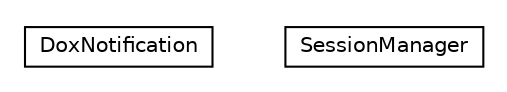 #!/usr/local/bin/dot
#
# Class diagram 
# Generated by UMLGraph version R5_6-24-gf6e263 (http://www.umlgraph.org/)
#

digraph G {
	edge [fontname="Helvetica",fontsize=10,labelfontname="Helvetica",labelfontsize=10];
	node [fontname="Helvetica",fontsize=10,shape=plaintext];
	nodesep=0.25;
	ranksep=0.5;
	// net.trajano.doxdb.ws.DoxNotification
	c44 [label=<<table title="net.trajano.doxdb.ws.DoxNotification" border="0" cellborder="1" cellspacing="0" cellpadding="2" port="p" href="./DoxNotification.html">
		<tr><td><table border="0" cellspacing="0" cellpadding="1">
<tr><td align="center" balign="center"> DoxNotification </td></tr>
		</table></td></tr>
		</table>>, URL="./DoxNotification.html", fontname="Helvetica", fontcolor="black", fontsize=10.0];
	// net.trajano.doxdb.ws.SessionManager
	c45 [label=<<table title="net.trajano.doxdb.ws.SessionManager" border="0" cellborder="1" cellspacing="0" cellpadding="2" port="p" href="./SessionManager.html">
		<tr><td><table border="0" cellspacing="0" cellpadding="1">
<tr><td align="center" balign="center"> SessionManager </td></tr>
		</table></td></tr>
		</table>>, URL="./SessionManager.html", fontname="Helvetica", fontcolor="black", fontsize=10.0];
}

